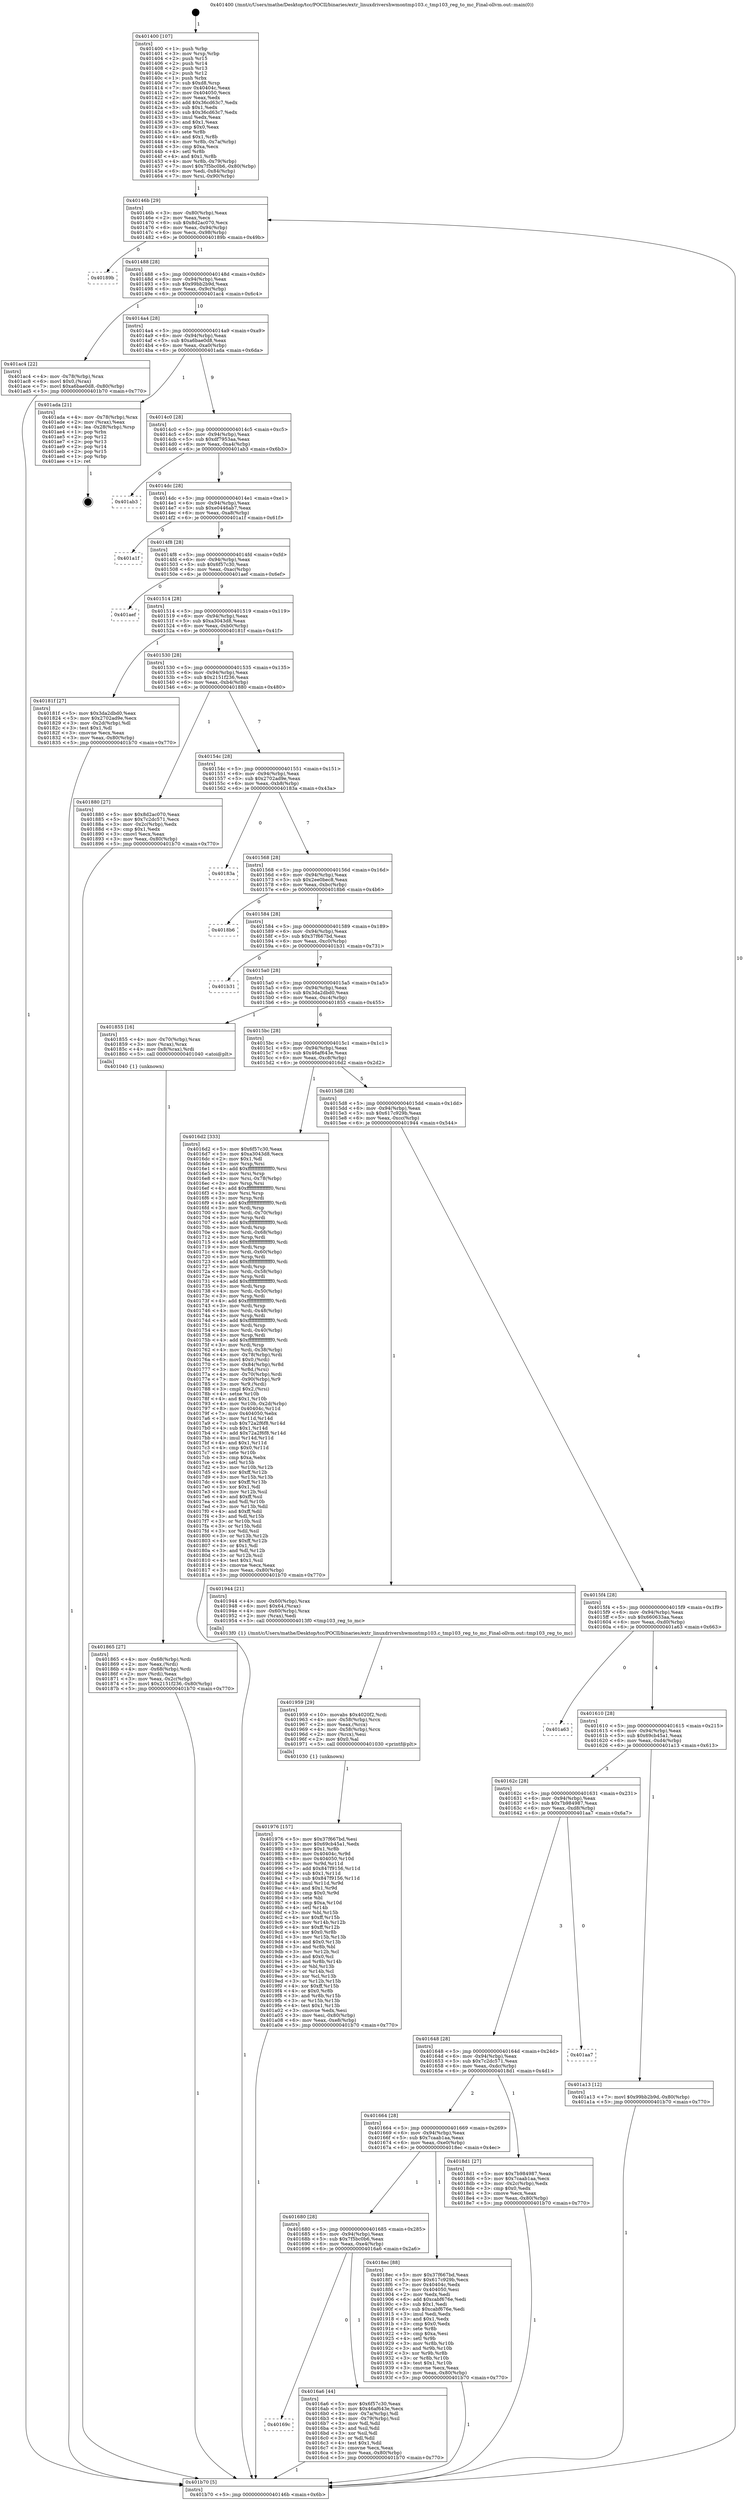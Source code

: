 digraph "0x401400" {
  label = "0x401400 (/mnt/c/Users/mathe/Desktop/tcc/POCII/binaries/extr_linuxdrivershwmontmp103.c_tmp103_reg_to_mc_Final-ollvm.out::main(0))"
  labelloc = "t"
  node[shape=record]

  Entry [label="",width=0.3,height=0.3,shape=circle,fillcolor=black,style=filled]
  "0x40146b" [label="{
     0x40146b [29]\l
     | [instrs]\l
     &nbsp;&nbsp;0x40146b \<+3\>: mov -0x80(%rbp),%eax\l
     &nbsp;&nbsp;0x40146e \<+2\>: mov %eax,%ecx\l
     &nbsp;&nbsp;0x401470 \<+6\>: sub $0x8d2ac070,%ecx\l
     &nbsp;&nbsp;0x401476 \<+6\>: mov %eax,-0x94(%rbp)\l
     &nbsp;&nbsp;0x40147c \<+6\>: mov %ecx,-0x98(%rbp)\l
     &nbsp;&nbsp;0x401482 \<+6\>: je 000000000040189b \<main+0x49b\>\l
  }"]
  "0x40189b" [label="{
     0x40189b\l
  }", style=dashed]
  "0x401488" [label="{
     0x401488 [28]\l
     | [instrs]\l
     &nbsp;&nbsp;0x401488 \<+5\>: jmp 000000000040148d \<main+0x8d\>\l
     &nbsp;&nbsp;0x40148d \<+6\>: mov -0x94(%rbp),%eax\l
     &nbsp;&nbsp;0x401493 \<+5\>: sub $0x99bb2b9d,%eax\l
     &nbsp;&nbsp;0x401498 \<+6\>: mov %eax,-0x9c(%rbp)\l
     &nbsp;&nbsp;0x40149e \<+6\>: je 0000000000401ac4 \<main+0x6c4\>\l
  }"]
  Exit [label="",width=0.3,height=0.3,shape=circle,fillcolor=black,style=filled,peripheries=2]
  "0x401ac4" [label="{
     0x401ac4 [22]\l
     | [instrs]\l
     &nbsp;&nbsp;0x401ac4 \<+4\>: mov -0x78(%rbp),%rax\l
     &nbsp;&nbsp;0x401ac8 \<+6\>: movl $0x0,(%rax)\l
     &nbsp;&nbsp;0x401ace \<+7\>: movl $0xa6bae0d8,-0x80(%rbp)\l
     &nbsp;&nbsp;0x401ad5 \<+5\>: jmp 0000000000401b70 \<main+0x770\>\l
  }"]
  "0x4014a4" [label="{
     0x4014a4 [28]\l
     | [instrs]\l
     &nbsp;&nbsp;0x4014a4 \<+5\>: jmp 00000000004014a9 \<main+0xa9\>\l
     &nbsp;&nbsp;0x4014a9 \<+6\>: mov -0x94(%rbp),%eax\l
     &nbsp;&nbsp;0x4014af \<+5\>: sub $0xa6bae0d8,%eax\l
     &nbsp;&nbsp;0x4014b4 \<+6\>: mov %eax,-0xa0(%rbp)\l
     &nbsp;&nbsp;0x4014ba \<+6\>: je 0000000000401ada \<main+0x6da\>\l
  }"]
  "0x401976" [label="{
     0x401976 [157]\l
     | [instrs]\l
     &nbsp;&nbsp;0x401976 \<+5\>: mov $0x37f667bd,%esi\l
     &nbsp;&nbsp;0x40197b \<+5\>: mov $0x69cb45a1,%edx\l
     &nbsp;&nbsp;0x401980 \<+3\>: mov $0x1,%r8b\l
     &nbsp;&nbsp;0x401983 \<+8\>: mov 0x40404c,%r9d\l
     &nbsp;&nbsp;0x40198b \<+8\>: mov 0x404050,%r10d\l
     &nbsp;&nbsp;0x401993 \<+3\>: mov %r9d,%r11d\l
     &nbsp;&nbsp;0x401996 \<+7\>: add $0x847f9156,%r11d\l
     &nbsp;&nbsp;0x40199d \<+4\>: sub $0x1,%r11d\l
     &nbsp;&nbsp;0x4019a1 \<+7\>: sub $0x847f9156,%r11d\l
     &nbsp;&nbsp;0x4019a8 \<+4\>: imul %r11d,%r9d\l
     &nbsp;&nbsp;0x4019ac \<+4\>: and $0x1,%r9d\l
     &nbsp;&nbsp;0x4019b0 \<+4\>: cmp $0x0,%r9d\l
     &nbsp;&nbsp;0x4019b4 \<+3\>: sete %bl\l
     &nbsp;&nbsp;0x4019b7 \<+4\>: cmp $0xa,%r10d\l
     &nbsp;&nbsp;0x4019bb \<+4\>: setl %r14b\l
     &nbsp;&nbsp;0x4019bf \<+3\>: mov %bl,%r15b\l
     &nbsp;&nbsp;0x4019c2 \<+4\>: xor $0xff,%r15b\l
     &nbsp;&nbsp;0x4019c6 \<+3\>: mov %r14b,%r12b\l
     &nbsp;&nbsp;0x4019c9 \<+4\>: xor $0xff,%r12b\l
     &nbsp;&nbsp;0x4019cd \<+4\>: xor $0x0,%r8b\l
     &nbsp;&nbsp;0x4019d1 \<+3\>: mov %r15b,%r13b\l
     &nbsp;&nbsp;0x4019d4 \<+4\>: and $0x0,%r13b\l
     &nbsp;&nbsp;0x4019d8 \<+3\>: and %r8b,%bl\l
     &nbsp;&nbsp;0x4019db \<+3\>: mov %r12b,%cl\l
     &nbsp;&nbsp;0x4019de \<+3\>: and $0x0,%cl\l
     &nbsp;&nbsp;0x4019e1 \<+3\>: and %r8b,%r14b\l
     &nbsp;&nbsp;0x4019e4 \<+3\>: or %bl,%r13b\l
     &nbsp;&nbsp;0x4019e7 \<+3\>: or %r14b,%cl\l
     &nbsp;&nbsp;0x4019ea \<+3\>: xor %cl,%r13b\l
     &nbsp;&nbsp;0x4019ed \<+3\>: or %r12b,%r15b\l
     &nbsp;&nbsp;0x4019f0 \<+4\>: xor $0xff,%r15b\l
     &nbsp;&nbsp;0x4019f4 \<+4\>: or $0x0,%r8b\l
     &nbsp;&nbsp;0x4019f8 \<+3\>: and %r8b,%r15b\l
     &nbsp;&nbsp;0x4019fb \<+3\>: or %r15b,%r13b\l
     &nbsp;&nbsp;0x4019fe \<+4\>: test $0x1,%r13b\l
     &nbsp;&nbsp;0x401a02 \<+3\>: cmovne %edx,%esi\l
     &nbsp;&nbsp;0x401a05 \<+3\>: mov %esi,-0x80(%rbp)\l
     &nbsp;&nbsp;0x401a08 \<+6\>: mov %eax,-0xe8(%rbp)\l
     &nbsp;&nbsp;0x401a0e \<+5\>: jmp 0000000000401b70 \<main+0x770\>\l
  }"]
  "0x401ada" [label="{
     0x401ada [21]\l
     | [instrs]\l
     &nbsp;&nbsp;0x401ada \<+4\>: mov -0x78(%rbp),%rax\l
     &nbsp;&nbsp;0x401ade \<+2\>: mov (%rax),%eax\l
     &nbsp;&nbsp;0x401ae0 \<+4\>: lea -0x28(%rbp),%rsp\l
     &nbsp;&nbsp;0x401ae4 \<+1\>: pop %rbx\l
     &nbsp;&nbsp;0x401ae5 \<+2\>: pop %r12\l
     &nbsp;&nbsp;0x401ae7 \<+2\>: pop %r13\l
     &nbsp;&nbsp;0x401ae9 \<+2\>: pop %r14\l
     &nbsp;&nbsp;0x401aeb \<+2\>: pop %r15\l
     &nbsp;&nbsp;0x401aed \<+1\>: pop %rbp\l
     &nbsp;&nbsp;0x401aee \<+1\>: ret\l
  }"]
  "0x4014c0" [label="{
     0x4014c0 [28]\l
     | [instrs]\l
     &nbsp;&nbsp;0x4014c0 \<+5\>: jmp 00000000004014c5 \<main+0xc5\>\l
     &nbsp;&nbsp;0x4014c5 \<+6\>: mov -0x94(%rbp),%eax\l
     &nbsp;&nbsp;0x4014cb \<+5\>: sub $0xdf7953aa,%eax\l
     &nbsp;&nbsp;0x4014d0 \<+6\>: mov %eax,-0xa4(%rbp)\l
     &nbsp;&nbsp;0x4014d6 \<+6\>: je 0000000000401ab3 \<main+0x6b3\>\l
  }"]
  "0x401959" [label="{
     0x401959 [29]\l
     | [instrs]\l
     &nbsp;&nbsp;0x401959 \<+10\>: movabs $0x4020f2,%rdi\l
     &nbsp;&nbsp;0x401963 \<+4\>: mov -0x58(%rbp),%rcx\l
     &nbsp;&nbsp;0x401967 \<+2\>: mov %eax,(%rcx)\l
     &nbsp;&nbsp;0x401969 \<+4\>: mov -0x58(%rbp),%rcx\l
     &nbsp;&nbsp;0x40196d \<+2\>: mov (%rcx),%esi\l
     &nbsp;&nbsp;0x40196f \<+2\>: mov $0x0,%al\l
     &nbsp;&nbsp;0x401971 \<+5\>: call 0000000000401030 \<printf@plt\>\l
     | [calls]\l
     &nbsp;&nbsp;0x401030 \{1\} (unknown)\l
  }"]
  "0x401ab3" [label="{
     0x401ab3\l
  }", style=dashed]
  "0x4014dc" [label="{
     0x4014dc [28]\l
     | [instrs]\l
     &nbsp;&nbsp;0x4014dc \<+5\>: jmp 00000000004014e1 \<main+0xe1\>\l
     &nbsp;&nbsp;0x4014e1 \<+6\>: mov -0x94(%rbp),%eax\l
     &nbsp;&nbsp;0x4014e7 \<+5\>: sub $0xe0446ab7,%eax\l
     &nbsp;&nbsp;0x4014ec \<+6\>: mov %eax,-0xa8(%rbp)\l
     &nbsp;&nbsp;0x4014f2 \<+6\>: je 0000000000401a1f \<main+0x61f\>\l
  }"]
  "0x401865" [label="{
     0x401865 [27]\l
     | [instrs]\l
     &nbsp;&nbsp;0x401865 \<+4\>: mov -0x68(%rbp),%rdi\l
     &nbsp;&nbsp;0x401869 \<+2\>: mov %eax,(%rdi)\l
     &nbsp;&nbsp;0x40186b \<+4\>: mov -0x68(%rbp),%rdi\l
     &nbsp;&nbsp;0x40186f \<+2\>: mov (%rdi),%eax\l
     &nbsp;&nbsp;0x401871 \<+3\>: mov %eax,-0x2c(%rbp)\l
     &nbsp;&nbsp;0x401874 \<+7\>: movl $0x2151f236,-0x80(%rbp)\l
     &nbsp;&nbsp;0x40187b \<+5\>: jmp 0000000000401b70 \<main+0x770\>\l
  }"]
  "0x401a1f" [label="{
     0x401a1f\l
  }", style=dashed]
  "0x4014f8" [label="{
     0x4014f8 [28]\l
     | [instrs]\l
     &nbsp;&nbsp;0x4014f8 \<+5\>: jmp 00000000004014fd \<main+0xfd\>\l
     &nbsp;&nbsp;0x4014fd \<+6\>: mov -0x94(%rbp),%eax\l
     &nbsp;&nbsp;0x401503 \<+5\>: sub $0x6f57c30,%eax\l
     &nbsp;&nbsp;0x401508 \<+6\>: mov %eax,-0xac(%rbp)\l
     &nbsp;&nbsp;0x40150e \<+6\>: je 0000000000401aef \<main+0x6ef\>\l
  }"]
  "0x401400" [label="{
     0x401400 [107]\l
     | [instrs]\l
     &nbsp;&nbsp;0x401400 \<+1\>: push %rbp\l
     &nbsp;&nbsp;0x401401 \<+3\>: mov %rsp,%rbp\l
     &nbsp;&nbsp;0x401404 \<+2\>: push %r15\l
     &nbsp;&nbsp;0x401406 \<+2\>: push %r14\l
     &nbsp;&nbsp;0x401408 \<+2\>: push %r13\l
     &nbsp;&nbsp;0x40140a \<+2\>: push %r12\l
     &nbsp;&nbsp;0x40140c \<+1\>: push %rbx\l
     &nbsp;&nbsp;0x40140d \<+7\>: sub $0xd8,%rsp\l
     &nbsp;&nbsp;0x401414 \<+7\>: mov 0x40404c,%eax\l
     &nbsp;&nbsp;0x40141b \<+7\>: mov 0x404050,%ecx\l
     &nbsp;&nbsp;0x401422 \<+2\>: mov %eax,%edx\l
     &nbsp;&nbsp;0x401424 \<+6\>: add $0x36cd63c7,%edx\l
     &nbsp;&nbsp;0x40142a \<+3\>: sub $0x1,%edx\l
     &nbsp;&nbsp;0x40142d \<+6\>: sub $0x36cd63c7,%edx\l
     &nbsp;&nbsp;0x401433 \<+3\>: imul %edx,%eax\l
     &nbsp;&nbsp;0x401436 \<+3\>: and $0x1,%eax\l
     &nbsp;&nbsp;0x401439 \<+3\>: cmp $0x0,%eax\l
     &nbsp;&nbsp;0x40143c \<+4\>: sete %r8b\l
     &nbsp;&nbsp;0x401440 \<+4\>: and $0x1,%r8b\l
     &nbsp;&nbsp;0x401444 \<+4\>: mov %r8b,-0x7a(%rbp)\l
     &nbsp;&nbsp;0x401448 \<+3\>: cmp $0xa,%ecx\l
     &nbsp;&nbsp;0x40144b \<+4\>: setl %r8b\l
     &nbsp;&nbsp;0x40144f \<+4\>: and $0x1,%r8b\l
     &nbsp;&nbsp;0x401453 \<+4\>: mov %r8b,-0x79(%rbp)\l
     &nbsp;&nbsp;0x401457 \<+7\>: movl $0x7f5bc0b6,-0x80(%rbp)\l
     &nbsp;&nbsp;0x40145e \<+6\>: mov %edi,-0x84(%rbp)\l
     &nbsp;&nbsp;0x401464 \<+7\>: mov %rsi,-0x90(%rbp)\l
  }"]
  "0x401aef" [label="{
     0x401aef\l
  }", style=dashed]
  "0x401514" [label="{
     0x401514 [28]\l
     | [instrs]\l
     &nbsp;&nbsp;0x401514 \<+5\>: jmp 0000000000401519 \<main+0x119\>\l
     &nbsp;&nbsp;0x401519 \<+6\>: mov -0x94(%rbp),%eax\l
     &nbsp;&nbsp;0x40151f \<+5\>: sub $0xa3043d8,%eax\l
     &nbsp;&nbsp;0x401524 \<+6\>: mov %eax,-0xb0(%rbp)\l
     &nbsp;&nbsp;0x40152a \<+6\>: je 000000000040181f \<main+0x41f\>\l
  }"]
  "0x401b70" [label="{
     0x401b70 [5]\l
     | [instrs]\l
     &nbsp;&nbsp;0x401b70 \<+5\>: jmp 000000000040146b \<main+0x6b\>\l
  }"]
  "0x40181f" [label="{
     0x40181f [27]\l
     | [instrs]\l
     &nbsp;&nbsp;0x40181f \<+5\>: mov $0x3da2dbd0,%eax\l
     &nbsp;&nbsp;0x401824 \<+5\>: mov $0x2702ad9e,%ecx\l
     &nbsp;&nbsp;0x401829 \<+3\>: mov -0x2d(%rbp),%dl\l
     &nbsp;&nbsp;0x40182c \<+3\>: test $0x1,%dl\l
     &nbsp;&nbsp;0x40182f \<+3\>: cmovne %ecx,%eax\l
     &nbsp;&nbsp;0x401832 \<+3\>: mov %eax,-0x80(%rbp)\l
     &nbsp;&nbsp;0x401835 \<+5\>: jmp 0000000000401b70 \<main+0x770\>\l
  }"]
  "0x401530" [label="{
     0x401530 [28]\l
     | [instrs]\l
     &nbsp;&nbsp;0x401530 \<+5\>: jmp 0000000000401535 \<main+0x135\>\l
     &nbsp;&nbsp;0x401535 \<+6\>: mov -0x94(%rbp),%eax\l
     &nbsp;&nbsp;0x40153b \<+5\>: sub $0x2151f236,%eax\l
     &nbsp;&nbsp;0x401540 \<+6\>: mov %eax,-0xb4(%rbp)\l
     &nbsp;&nbsp;0x401546 \<+6\>: je 0000000000401880 \<main+0x480\>\l
  }"]
  "0x40169c" [label="{
     0x40169c\l
  }", style=dashed]
  "0x401880" [label="{
     0x401880 [27]\l
     | [instrs]\l
     &nbsp;&nbsp;0x401880 \<+5\>: mov $0x8d2ac070,%eax\l
     &nbsp;&nbsp;0x401885 \<+5\>: mov $0x7c2dc571,%ecx\l
     &nbsp;&nbsp;0x40188a \<+3\>: mov -0x2c(%rbp),%edx\l
     &nbsp;&nbsp;0x40188d \<+3\>: cmp $0x1,%edx\l
     &nbsp;&nbsp;0x401890 \<+3\>: cmovl %ecx,%eax\l
     &nbsp;&nbsp;0x401893 \<+3\>: mov %eax,-0x80(%rbp)\l
     &nbsp;&nbsp;0x401896 \<+5\>: jmp 0000000000401b70 \<main+0x770\>\l
  }"]
  "0x40154c" [label="{
     0x40154c [28]\l
     | [instrs]\l
     &nbsp;&nbsp;0x40154c \<+5\>: jmp 0000000000401551 \<main+0x151\>\l
     &nbsp;&nbsp;0x401551 \<+6\>: mov -0x94(%rbp),%eax\l
     &nbsp;&nbsp;0x401557 \<+5\>: sub $0x2702ad9e,%eax\l
     &nbsp;&nbsp;0x40155c \<+6\>: mov %eax,-0xb8(%rbp)\l
     &nbsp;&nbsp;0x401562 \<+6\>: je 000000000040183a \<main+0x43a\>\l
  }"]
  "0x4016a6" [label="{
     0x4016a6 [44]\l
     | [instrs]\l
     &nbsp;&nbsp;0x4016a6 \<+5\>: mov $0x6f57c30,%eax\l
     &nbsp;&nbsp;0x4016ab \<+5\>: mov $0x46af643e,%ecx\l
     &nbsp;&nbsp;0x4016b0 \<+3\>: mov -0x7a(%rbp),%dl\l
     &nbsp;&nbsp;0x4016b3 \<+4\>: mov -0x79(%rbp),%sil\l
     &nbsp;&nbsp;0x4016b7 \<+3\>: mov %dl,%dil\l
     &nbsp;&nbsp;0x4016ba \<+3\>: and %sil,%dil\l
     &nbsp;&nbsp;0x4016bd \<+3\>: xor %sil,%dl\l
     &nbsp;&nbsp;0x4016c0 \<+3\>: or %dl,%dil\l
     &nbsp;&nbsp;0x4016c3 \<+4\>: test $0x1,%dil\l
     &nbsp;&nbsp;0x4016c7 \<+3\>: cmovne %ecx,%eax\l
     &nbsp;&nbsp;0x4016ca \<+3\>: mov %eax,-0x80(%rbp)\l
     &nbsp;&nbsp;0x4016cd \<+5\>: jmp 0000000000401b70 \<main+0x770\>\l
  }"]
  "0x40183a" [label="{
     0x40183a\l
  }", style=dashed]
  "0x401568" [label="{
     0x401568 [28]\l
     | [instrs]\l
     &nbsp;&nbsp;0x401568 \<+5\>: jmp 000000000040156d \<main+0x16d\>\l
     &nbsp;&nbsp;0x40156d \<+6\>: mov -0x94(%rbp),%eax\l
     &nbsp;&nbsp;0x401573 \<+5\>: sub $0x2ee0bec8,%eax\l
     &nbsp;&nbsp;0x401578 \<+6\>: mov %eax,-0xbc(%rbp)\l
     &nbsp;&nbsp;0x40157e \<+6\>: je 00000000004018b6 \<main+0x4b6\>\l
  }"]
  "0x401680" [label="{
     0x401680 [28]\l
     | [instrs]\l
     &nbsp;&nbsp;0x401680 \<+5\>: jmp 0000000000401685 \<main+0x285\>\l
     &nbsp;&nbsp;0x401685 \<+6\>: mov -0x94(%rbp),%eax\l
     &nbsp;&nbsp;0x40168b \<+5\>: sub $0x7f5bc0b6,%eax\l
     &nbsp;&nbsp;0x401690 \<+6\>: mov %eax,-0xe4(%rbp)\l
     &nbsp;&nbsp;0x401696 \<+6\>: je 00000000004016a6 \<main+0x2a6\>\l
  }"]
  "0x4018b6" [label="{
     0x4018b6\l
  }", style=dashed]
  "0x401584" [label="{
     0x401584 [28]\l
     | [instrs]\l
     &nbsp;&nbsp;0x401584 \<+5\>: jmp 0000000000401589 \<main+0x189\>\l
     &nbsp;&nbsp;0x401589 \<+6\>: mov -0x94(%rbp),%eax\l
     &nbsp;&nbsp;0x40158f \<+5\>: sub $0x37f667bd,%eax\l
     &nbsp;&nbsp;0x401594 \<+6\>: mov %eax,-0xc0(%rbp)\l
     &nbsp;&nbsp;0x40159a \<+6\>: je 0000000000401b31 \<main+0x731\>\l
  }"]
  "0x4018ec" [label="{
     0x4018ec [88]\l
     | [instrs]\l
     &nbsp;&nbsp;0x4018ec \<+5\>: mov $0x37f667bd,%eax\l
     &nbsp;&nbsp;0x4018f1 \<+5\>: mov $0x617c929b,%ecx\l
     &nbsp;&nbsp;0x4018f6 \<+7\>: mov 0x40404c,%edx\l
     &nbsp;&nbsp;0x4018fd \<+7\>: mov 0x404050,%esi\l
     &nbsp;&nbsp;0x401904 \<+2\>: mov %edx,%edi\l
     &nbsp;&nbsp;0x401906 \<+6\>: add $0xcabf676e,%edi\l
     &nbsp;&nbsp;0x40190c \<+3\>: sub $0x1,%edi\l
     &nbsp;&nbsp;0x40190f \<+6\>: sub $0xcabf676e,%edi\l
     &nbsp;&nbsp;0x401915 \<+3\>: imul %edi,%edx\l
     &nbsp;&nbsp;0x401918 \<+3\>: and $0x1,%edx\l
     &nbsp;&nbsp;0x40191b \<+3\>: cmp $0x0,%edx\l
     &nbsp;&nbsp;0x40191e \<+4\>: sete %r8b\l
     &nbsp;&nbsp;0x401922 \<+3\>: cmp $0xa,%esi\l
     &nbsp;&nbsp;0x401925 \<+4\>: setl %r9b\l
     &nbsp;&nbsp;0x401929 \<+3\>: mov %r8b,%r10b\l
     &nbsp;&nbsp;0x40192c \<+3\>: and %r9b,%r10b\l
     &nbsp;&nbsp;0x40192f \<+3\>: xor %r9b,%r8b\l
     &nbsp;&nbsp;0x401932 \<+3\>: or %r8b,%r10b\l
     &nbsp;&nbsp;0x401935 \<+4\>: test $0x1,%r10b\l
     &nbsp;&nbsp;0x401939 \<+3\>: cmovne %ecx,%eax\l
     &nbsp;&nbsp;0x40193c \<+3\>: mov %eax,-0x80(%rbp)\l
     &nbsp;&nbsp;0x40193f \<+5\>: jmp 0000000000401b70 \<main+0x770\>\l
  }"]
  "0x401b31" [label="{
     0x401b31\l
  }", style=dashed]
  "0x4015a0" [label="{
     0x4015a0 [28]\l
     | [instrs]\l
     &nbsp;&nbsp;0x4015a0 \<+5\>: jmp 00000000004015a5 \<main+0x1a5\>\l
     &nbsp;&nbsp;0x4015a5 \<+6\>: mov -0x94(%rbp),%eax\l
     &nbsp;&nbsp;0x4015ab \<+5\>: sub $0x3da2dbd0,%eax\l
     &nbsp;&nbsp;0x4015b0 \<+6\>: mov %eax,-0xc4(%rbp)\l
     &nbsp;&nbsp;0x4015b6 \<+6\>: je 0000000000401855 \<main+0x455\>\l
  }"]
  "0x401664" [label="{
     0x401664 [28]\l
     | [instrs]\l
     &nbsp;&nbsp;0x401664 \<+5\>: jmp 0000000000401669 \<main+0x269\>\l
     &nbsp;&nbsp;0x401669 \<+6\>: mov -0x94(%rbp),%eax\l
     &nbsp;&nbsp;0x40166f \<+5\>: sub $0x7caab1aa,%eax\l
     &nbsp;&nbsp;0x401674 \<+6\>: mov %eax,-0xe0(%rbp)\l
     &nbsp;&nbsp;0x40167a \<+6\>: je 00000000004018ec \<main+0x4ec\>\l
  }"]
  "0x401855" [label="{
     0x401855 [16]\l
     | [instrs]\l
     &nbsp;&nbsp;0x401855 \<+4\>: mov -0x70(%rbp),%rax\l
     &nbsp;&nbsp;0x401859 \<+3\>: mov (%rax),%rax\l
     &nbsp;&nbsp;0x40185c \<+4\>: mov 0x8(%rax),%rdi\l
     &nbsp;&nbsp;0x401860 \<+5\>: call 0000000000401040 \<atoi@plt\>\l
     | [calls]\l
     &nbsp;&nbsp;0x401040 \{1\} (unknown)\l
  }"]
  "0x4015bc" [label="{
     0x4015bc [28]\l
     | [instrs]\l
     &nbsp;&nbsp;0x4015bc \<+5\>: jmp 00000000004015c1 \<main+0x1c1\>\l
     &nbsp;&nbsp;0x4015c1 \<+6\>: mov -0x94(%rbp),%eax\l
     &nbsp;&nbsp;0x4015c7 \<+5\>: sub $0x46af643e,%eax\l
     &nbsp;&nbsp;0x4015cc \<+6\>: mov %eax,-0xc8(%rbp)\l
     &nbsp;&nbsp;0x4015d2 \<+6\>: je 00000000004016d2 \<main+0x2d2\>\l
  }"]
  "0x4018d1" [label="{
     0x4018d1 [27]\l
     | [instrs]\l
     &nbsp;&nbsp;0x4018d1 \<+5\>: mov $0x7b984987,%eax\l
     &nbsp;&nbsp;0x4018d6 \<+5\>: mov $0x7caab1aa,%ecx\l
     &nbsp;&nbsp;0x4018db \<+3\>: mov -0x2c(%rbp),%edx\l
     &nbsp;&nbsp;0x4018de \<+3\>: cmp $0x0,%edx\l
     &nbsp;&nbsp;0x4018e1 \<+3\>: cmove %ecx,%eax\l
     &nbsp;&nbsp;0x4018e4 \<+3\>: mov %eax,-0x80(%rbp)\l
     &nbsp;&nbsp;0x4018e7 \<+5\>: jmp 0000000000401b70 \<main+0x770\>\l
  }"]
  "0x4016d2" [label="{
     0x4016d2 [333]\l
     | [instrs]\l
     &nbsp;&nbsp;0x4016d2 \<+5\>: mov $0x6f57c30,%eax\l
     &nbsp;&nbsp;0x4016d7 \<+5\>: mov $0xa3043d8,%ecx\l
     &nbsp;&nbsp;0x4016dc \<+2\>: mov $0x1,%dl\l
     &nbsp;&nbsp;0x4016de \<+3\>: mov %rsp,%rsi\l
     &nbsp;&nbsp;0x4016e1 \<+4\>: add $0xfffffffffffffff0,%rsi\l
     &nbsp;&nbsp;0x4016e5 \<+3\>: mov %rsi,%rsp\l
     &nbsp;&nbsp;0x4016e8 \<+4\>: mov %rsi,-0x78(%rbp)\l
     &nbsp;&nbsp;0x4016ec \<+3\>: mov %rsp,%rsi\l
     &nbsp;&nbsp;0x4016ef \<+4\>: add $0xfffffffffffffff0,%rsi\l
     &nbsp;&nbsp;0x4016f3 \<+3\>: mov %rsi,%rsp\l
     &nbsp;&nbsp;0x4016f6 \<+3\>: mov %rsp,%rdi\l
     &nbsp;&nbsp;0x4016f9 \<+4\>: add $0xfffffffffffffff0,%rdi\l
     &nbsp;&nbsp;0x4016fd \<+3\>: mov %rdi,%rsp\l
     &nbsp;&nbsp;0x401700 \<+4\>: mov %rdi,-0x70(%rbp)\l
     &nbsp;&nbsp;0x401704 \<+3\>: mov %rsp,%rdi\l
     &nbsp;&nbsp;0x401707 \<+4\>: add $0xfffffffffffffff0,%rdi\l
     &nbsp;&nbsp;0x40170b \<+3\>: mov %rdi,%rsp\l
     &nbsp;&nbsp;0x40170e \<+4\>: mov %rdi,-0x68(%rbp)\l
     &nbsp;&nbsp;0x401712 \<+3\>: mov %rsp,%rdi\l
     &nbsp;&nbsp;0x401715 \<+4\>: add $0xfffffffffffffff0,%rdi\l
     &nbsp;&nbsp;0x401719 \<+3\>: mov %rdi,%rsp\l
     &nbsp;&nbsp;0x40171c \<+4\>: mov %rdi,-0x60(%rbp)\l
     &nbsp;&nbsp;0x401720 \<+3\>: mov %rsp,%rdi\l
     &nbsp;&nbsp;0x401723 \<+4\>: add $0xfffffffffffffff0,%rdi\l
     &nbsp;&nbsp;0x401727 \<+3\>: mov %rdi,%rsp\l
     &nbsp;&nbsp;0x40172a \<+4\>: mov %rdi,-0x58(%rbp)\l
     &nbsp;&nbsp;0x40172e \<+3\>: mov %rsp,%rdi\l
     &nbsp;&nbsp;0x401731 \<+4\>: add $0xfffffffffffffff0,%rdi\l
     &nbsp;&nbsp;0x401735 \<+3\>: mov %rdi,%rsp\l
     &nbsp;&nbsp;0x401738 \<+4\>: mov %rdi,-0x50(%rbp)\l
     &nbsp;&nbsp;0x40173c \<+3\>: mov %rsp,%rdi\l
     &nbsp;&nbsp;0x40173f \<+4\>: add $0xfffffffffffffff0,%rdi\l
     &nbsp;&nbsp;0x401743 \<+3\>: mov %rdi,%rsp\l
     &nbsp;&nbsp;0x401746 \<+4\>: mov %rdi,-0x48(%rbp)\l
     &nbsp;&nbsp;0x40174a \<+3\>: mov %rsp,%rdi\l
     &nbsp;&nbsp;0x40174d \<+4\>: add $0xfffffffffffffff0,%rdi\l
     &nbsp;&nbsp;0x401751 \<+3\>: mov %rdi,%rsp\l
     &nbsp;&nbsp;0x401754 \<+4\>: mov %rdi,-0x40(%rbp)\l
     &nbsp;&nbsp;0x401758 \<+3\>: mov %rsp,%rdi\l
     &nbsp;&nbsp;0x40175b \<+4\>: add $0xfffffffffffffff0,%rdi\l
     &nbsp;&nbsp;0x40175f \<+3\>: mov %rdi,%rsp\l
     &nbsp;&nbsp;0x401762 \<+4\>: mov %rdi,-0x38(%rbp)\l
     &nbsp;&nbsp;0x401766 \<+4\>: mov -0x78(%rbp),%rdi\l
     &nbsp;&nbsp;0x40176a \<+6\>: movl $0x0,(%rdi)\l
     &nbsp;&nbsp;0x401770 \<+7\>: mov -0x84(%rbp),%r8d\l
     &nbsp;&nbsp;0x401777 \<+3\>: mov %r8d,(%rsi)\l
     &nbsp;&nbsp;0x40177a \<+4\>: mov -0x70(%rbp),%rdi\l
     &nbsp;&nbsp;0x40177e \<+7\>: mov -0x90(%rbp),%r9\l
     &nbsp;&nbsp;0x401785 \<+3\>: mov %r9,(%rdi)\l
     &nbsp;&nbsp;0x401788 \<+3\>: cmpl $0x2,(%rsi)\l
     &nbsp;&nbsp;0x40178b \<+4\>: setne %r10b\l
     &nbsp;&nbsp;0x40178f \<+4\>: and $0x1,%r10b\l
     &nbsp;&nbsp;0x401793 \<+4\>: mov %r10b,-0x2d(%rbp)\l
     &nbsp;&nbsp;0x401797 \<+8\>: mov 0x40404c,%r11d\l
     &nbsp;&nbsp;0x40179f \<+7\>: mov 0x404050,%ebx\l
     &nbsp;&nbsp;0x4017a6 \<+3\>: mov %r11d,%r14d\l
     &nbsp;&nbsp;0x4017a9 \<+7\>: sub $0x72a2f6f8,%r14d\l
     &nbsp;&nbsp;0x4017b0 \<+4\>: sub $0x1,%r14d\l
     &nbsp;&nbsp;0x4017b4 \<+7\>: add $0x72a2f6f8,%r14d\l
     &nbsp;&nbsp;0x4017bb \<+4\>: imul %r14d,%r11d\l
     &nbsp;&nbsp;0x4017bf \<+4\>: and $0x1,%r11d\l
     &nbsp;&nbsp;0x4017c3 \<+4\>: cmp $0x0,%r11d\l
     &nbsp;&nbsp;0x4017c7 \<+4\>: sete %r10b\l
     &nbsp;&nbsp;0x4017cb \<+3\>: cmp $0xa,%ebx\l
     &nbsp;&nbsp;0x4017ce \<+4\>: setl %r15b\l
     &nbsp;&nbsp;0x4017d2 \<+3\>: mov %r10b,%r12b\l
     &nbsp;&nbsp;0x4017d5 \<+4\>: xor $0xff,%r12b\l
     &nbsp;&nbsp;0x4017d9 \<+3\>: mov %r15b,%r13b\l
     &nbsp;&nbsp;0x4017dc \<+4\>: xor $0xff,%r13b\l
     &nbsp;&nbsp;0x4017e0 \<+3\>: xor $0x1,%dl\l
     &nbsp;&nbsp;0x4017e3 \<+3\>: mov %r12b,%sil\l
     &nbsp;&nbsp;0x4017e6 \<+4\>: and $0xff,%sil\l
     &nbsp;&nbsp;0x4017ea \<+3\>: and %dl,%r10b\l
     &nbsp;&nbsp;0x4017ed \<+3\>: mov %r13b,%dil\l
     &nbsp;&nbsp;0x4017f0 \<+4\>: and $0xff,%dil\l
     &nbsp;&nbsp;0x4017f4 \<+3\>: and %dl,%r15b\l
     &nbsp;&nbsp;0x4017f7 \<+3\>: or %r10b,%sil\l
     &nbsp;&nbsp;0x4017fa \<+3\>: or %r15b,%dil\l
     &nbsp;&nbsp;0x4017fd \<+3\>: xor %dil,%sil\l
     &nbsp;&nbsp;0x401800 \<+3\>: or %r13b,%r12b\l
     &nbsp;&nbsp;0x401803 \<+4\>: xor $0xff,%r12b\l
     &nbsp;&nbsp;0x401807 \<+3\>: or $0x1,%dl\l
     &nbsp;&nbsp;0x40180a \<+3\>: and %dl,%r12b\l
     &nbsp;&nbsp;0x40180d \<+3\>: or %r12b,%sil\l
     &nbsp;&nbsp;0x401810 \<+4\>: test $0x1,%sil\l
     &nbsp;&nbsp;0x401814 \<+3\>: cmovne %ecx,%eax\l
     &nbsp;&nbsp;0x401817 \<+3\>: mov %eax,-0x80(%rbp)\l
     &nbsp;&nbsp;0x40181a \<+5\>: jmp 0000000000401b70 \<main+0x770\>\l
  }"]
  "0x4015d8" [label="{
     0x4015d8 [28]\l
     | [instrs]\l
     &nbsp;&nbsp;0x4015d8 \<+5\>: jmp 00000000004015dd \<main+0x1dd\>\l
     &nbsp;&nbsp;0x4015dd \<+6\>: mov -0x94(%rbp),%eax\l
     &nbsp;&nbsp;0x4015e3 \<+5\>: sub $0x617c929b,%eax\l
     &nbsp;&nbsp;0x4015e8 \<+6\>: mov %eax,-0xcc(%rbp)\l
     &nbsp;&nbsp;0x4015ee \<+6\>: je 0000000000401944 \<main+0x544\>\l
  }"]
  "0x401648" [label="{
     0x401648 [28]\l
     | [instrs]\l
     &nbsp;&nbsp;0x401648 \<+5\>: jmp 000000000040164d \<main+0x24d\>\l
     &nbsp;&nbsp;0x40164d \<+6\>: mov -0x94(%rbp),%eax\l
     &nbsp;&nbsp;0x401653 \<+5\>: sub $0x7c2dc571,%eax\l
     &nbsp;&nbsp;0x401658 \<+6\>: mov %eax,-0xdc(%rbp)\l
     &nbsp;&nbsp;0x40165e \<+6\>: je 00000000004018d1 \<main+0x4d1\>\l
  }"]
  "0x401944" [label="{
     0x401944 [21]\l
     | [instrs]\l
     &nbsp;&nbsp;0x401944 \<+4\>: mov -0x60(%rbp),%rax\l
     &nbsp;&nbsp;0x401948 \<+6\>: movl $0x64,(%rax)\l
     &nbsp;&nbsp;0x40194e \<+4\>: mov -0x60(%rbp),%rax\l
     &nbsp;&nbsp;0x401952 \<+2\>: mov (%rax),%edi\l
     &nbsp;&nbsp;0x401954 \<+5\>: call 00000000004013f0 \<tmp103_reg_to_mc\>\l
     | [calls]\l
     &nbsp;&nbsp;0x4013f0 \{1\} (/mnt/c/Users/mathe/Desktop/tcc/POCII/binaries/extr_linuxdrivershwmontmp103.c_tmp103_reg_to_mc_Final-ollvm.out::tmp103_reg_to_mc)\l
  }"]
  "0x4015f4" [label="{
     0x4015f4 [28]\l
     | [instrs]\l
     &nbsp;&nbsp;0x4015f4 \<+5\>: jmp 00000000004015f9 \<main+0x1f9\>\l
     &nbsp;&nbsp;0x4015f9 \<+6\>: mov -0x94(%rbp),%eax\l
     &nbsp;&nbsp;0x4015ff \<+5\>: sub $0x660633aa,%eax\l
     &nbsp;&nbsp;0x401604 \<+6\>: mov %eax,-0xd0(%rbp)\l
     &nbsp;&nbsp;0x40160a \<+6\>: je 0000000000401a63 \<main+0x663\>\l
  }"]
  "0x401aa7" [label="{
     0x401aa7\l
  }", style=dashed]
  "0x401a63" [label="{
     0x401a63\l
  }", style=dashed]
  "0x401610" [label="{
     0x401610 [28]\l
     | [instrs]\l
     &nbsp;&nbsp;0x401610 \<+5\>: jmp 0000000000401615 \<main+0x215\>\l
     &nbsp;&nbsp;0x401615 \<+6\>: mov -0x94(%rbp),%eax\l
     &nbsp;&nbsp;0x40161b \<+5\>: sub $0x69cb45a1,%eax\l
     &nbsp;&nbsp;0x401620 \<+6\>: mov %eax,-0xd4(%rbp)\l
     &nbsp;&nbsp;0x401626 \<+6\>: je 0000000000401a13 \<main+0x613\>\l
  }"]
  "0x40162c" [label="{
     0x40162c [28]\l
     | [instrs]\l
     &nbsp;&nbsp;0x40162c \<+5\>: jmp 0000000000401631 \<main+0x231\>\l
     &nbsp;&nbsp;0x401631 \<+6\>: mov -0x94(%rbp),%eax\l
     &nbsp;&nbsp;0x401637 \<+5\>: sub $0x7b984987,%eax\l
     &nbsp;&nbsp;0x40163c \<+6\>: mov %eax,-0xd8(%rbp)\l
     &nbsp;&nbsp;0x401642 \<+6\>: je 0000000000401aa7 \<main+0x6a7\>\l
  }"]
  "0x401a13" [label="{
     0x401a13 [12]\l
     | [instrs]\l
     &nbsp;&nbsp;0x401a13 \<+7\>: movl $0x99bb2b9d,-0x80(%rbp)\l
     &nbsp;&nbsp;0x401a1a \<+5\>: jmp 0000000000401b70 \<main+0x770\>\l
  }"]
  Entry -> "0x401400" [label=" 1"]
  "0x40146b" -> "0x40189b" [label=" 0"]
  "0x40146b" -> "0x401488" [label=" 11"]
  "0x401ada" -> Exit [label=" 1"]
  "0x401488" -> "0x401ac4" [label=" 1"]
  "0x401488" -> "0x4014a4" [label=" 10"]
  "0x401ac4" -> "0x401b70" [label=" 1"]
  "0x4014a4" -> "0x401ada" [label=" 1"]
  "0x4014a4" -> "0x4014c0" [label=" 9"]
  "0x401a13" -> "0x401b70" [label=" 1"]
  "0x4014c0" -> "0x401ab3" [label=" 0"]
  "0x4014c0" -> "0x4014dc" [label=" 9"]
  "0x401976" -> "0x401b70" [label=" 1"]
  "0x4014dc" -> "0x401a1f" [label=" 0"]
  "0x4014dc" -> "0x4014f8" [label=" 9"]
  "0x401959" -> "0x401976" [label=" 1"]
  "0x4014f8" -> "0x401aef" [label=" 0"]
  "0x4014f8" -> "0x401514" [label=" 9"]
  "0x4018ec" -> "0x401b70" [label=" 1"]
  "0x401514" -> "0x40181f" [label=" 1"]
  "0x401514" -> "0x401530" [label=" 8"]
  "0x4018d1" -> "0x401b70" [label=" 1"]
  "0x401530" -> "0x401880" [label=" 1"]
  "0x401530" -> "0x40154c" [label=" 7"]
  "0x401880" -> "0x401b70" [label=" 1"]
  "0x40154c" -> "0x40183a" [label=" 0"]
  "0x40154c" -> "0x401568" [label=" 7"]
  "0x401865" -> "0x401b70" [label=" 1"]
  "0x401568" -> "0x4018b6" [label=" 0"]
  "0x401568" -> "0x401584" [label=" 7"]
  "0x40181f" -> "0x401b70" [label=" 1"]
  "0x401584" -> "0x401b31" [label=" 0"]
  "0x401584" -> "0x4015a0" [label=" 7"]
  "0x4016d2" -> "0x401b70" [label=" 1"]
  "0x4015a0" -> "0x401855" [label=" 1"]
  "0x4015a0" -> "0x4015bc" [label=" 6"]
  "0x401b70" -> "0x40146b" [label=" 10"]
  "0x4015bc" -> "0x4016d2" [label=" 1"]
  "0x4015bc" -> "0x4015d8" [label=" 5"]
  "0x401400" -> "0x40146b" [label=" 1"]
  "0x4015d8" -> "0x401944" [label=" 1"]
  "0x4015d8" -> "0x4015f4" [label=" 4"]
  "0x401680" -> "0x40169c" [label=" 0"]
  "0x4015f4" -> "0x401a63" [label=" 0"]
  "0x4015f4" -> "0x401610" [label=" 4"]
  "0x401680" -> "0x4016a6" [label=" 1"]
  "0x401610" -> "0x401a13" [label=" 1"]
  "0x401610" -> "0x40162c" [label=" 3"]
  "0x401855" -> "0x401865" [label=" 1"]
  "0x40162c" -> "0x401aa7" [label=" 0"]
  "0x40162c" -> "0x401648" [label=" 3"]
  "0x4016a6" -> "0x401b70" [label=" 1"]
  "0x401648" -> "0x4018d1" [label=" 1"]
  "0x401648" -> "0x401664" [label=" 2"]
  "0x401944" -> "0x401959" [label=" 1"]
  "0x401664" -> "0x4018ec" [label=" 1"]
  "0x401664" -> "0x401680" [label=" 1"]
}
